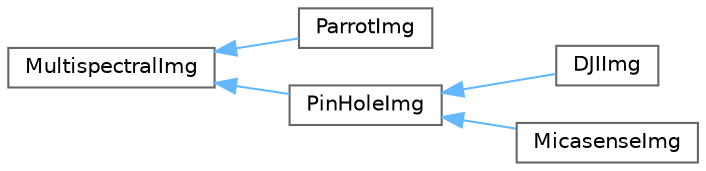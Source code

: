 digraph "Gráfico de jerarquía de clases"
{
 // LATEX_PDF_SIZE
  bgcolor="transparent";
  edge [fontname=Helvetica,fontsize=10,labelfontname=Helvetica,labelfontsize=10];
  node [fontname=Helvetica,fontsize=10,shape=box,height=0.2,width=0.4];
  rankdir="LR";
  Node0 [id="Node000000",label="MultispectralImg",height=0.2,width=0.4,color="grey40", fillcolor="white", style="filled",URL="$d2/d00/class_multispectral_img.html",tooltip=" "];
  Node0 -> Node1 [id="edge71_Node000000_Node000001",dir="back",color="steelblue1",style="solid",tooltip=" "];
  Node1 [id="Node000001",label="ParrotImg",height=0.2,width=0.4,color="grey40", fillcolor="white", style="filled",URL="$d7/d07/class_parrot_img.html",tooltip=" "];
  Node0 -> Node2 [id="edge72_Node000000_Node000002",dir="back",color="steelblue1",style="solid",tooltip=" "];
  Node2 [id="Node000002",label="PinHoleImg",height=0.2,width=0.4,color="grey40", fillcolor="white", style="filled",URL="$dc/d03/class_pin_hole_img.html",tooltip=" "];
  Node2 -> Node3 [id="edge73_Node000002_Node000003",dir="back",color="steelblue1",style="solid",tooltip=" "];
  Node3 [id="Node000003",label="DJIImg",height=0.2,width=0.4,color="grey40", fillcolor="white", style="filled",URL="$d1/d00/class_d_j_i_img.html",tooltip=" "];
  Node2 -> Node4 [id="edge74_Node000002_Node000004",dir="back",color="steelblue1",style="solid",tooltip=" "];
  Node4 [id="Node000004",label="MicasenseImg",height=0.2,width=0.4,color="grey40", fillcolor="white", style="filled",URL="$d6/d01/class_micasense_img.html",tooltip=" "];
}
